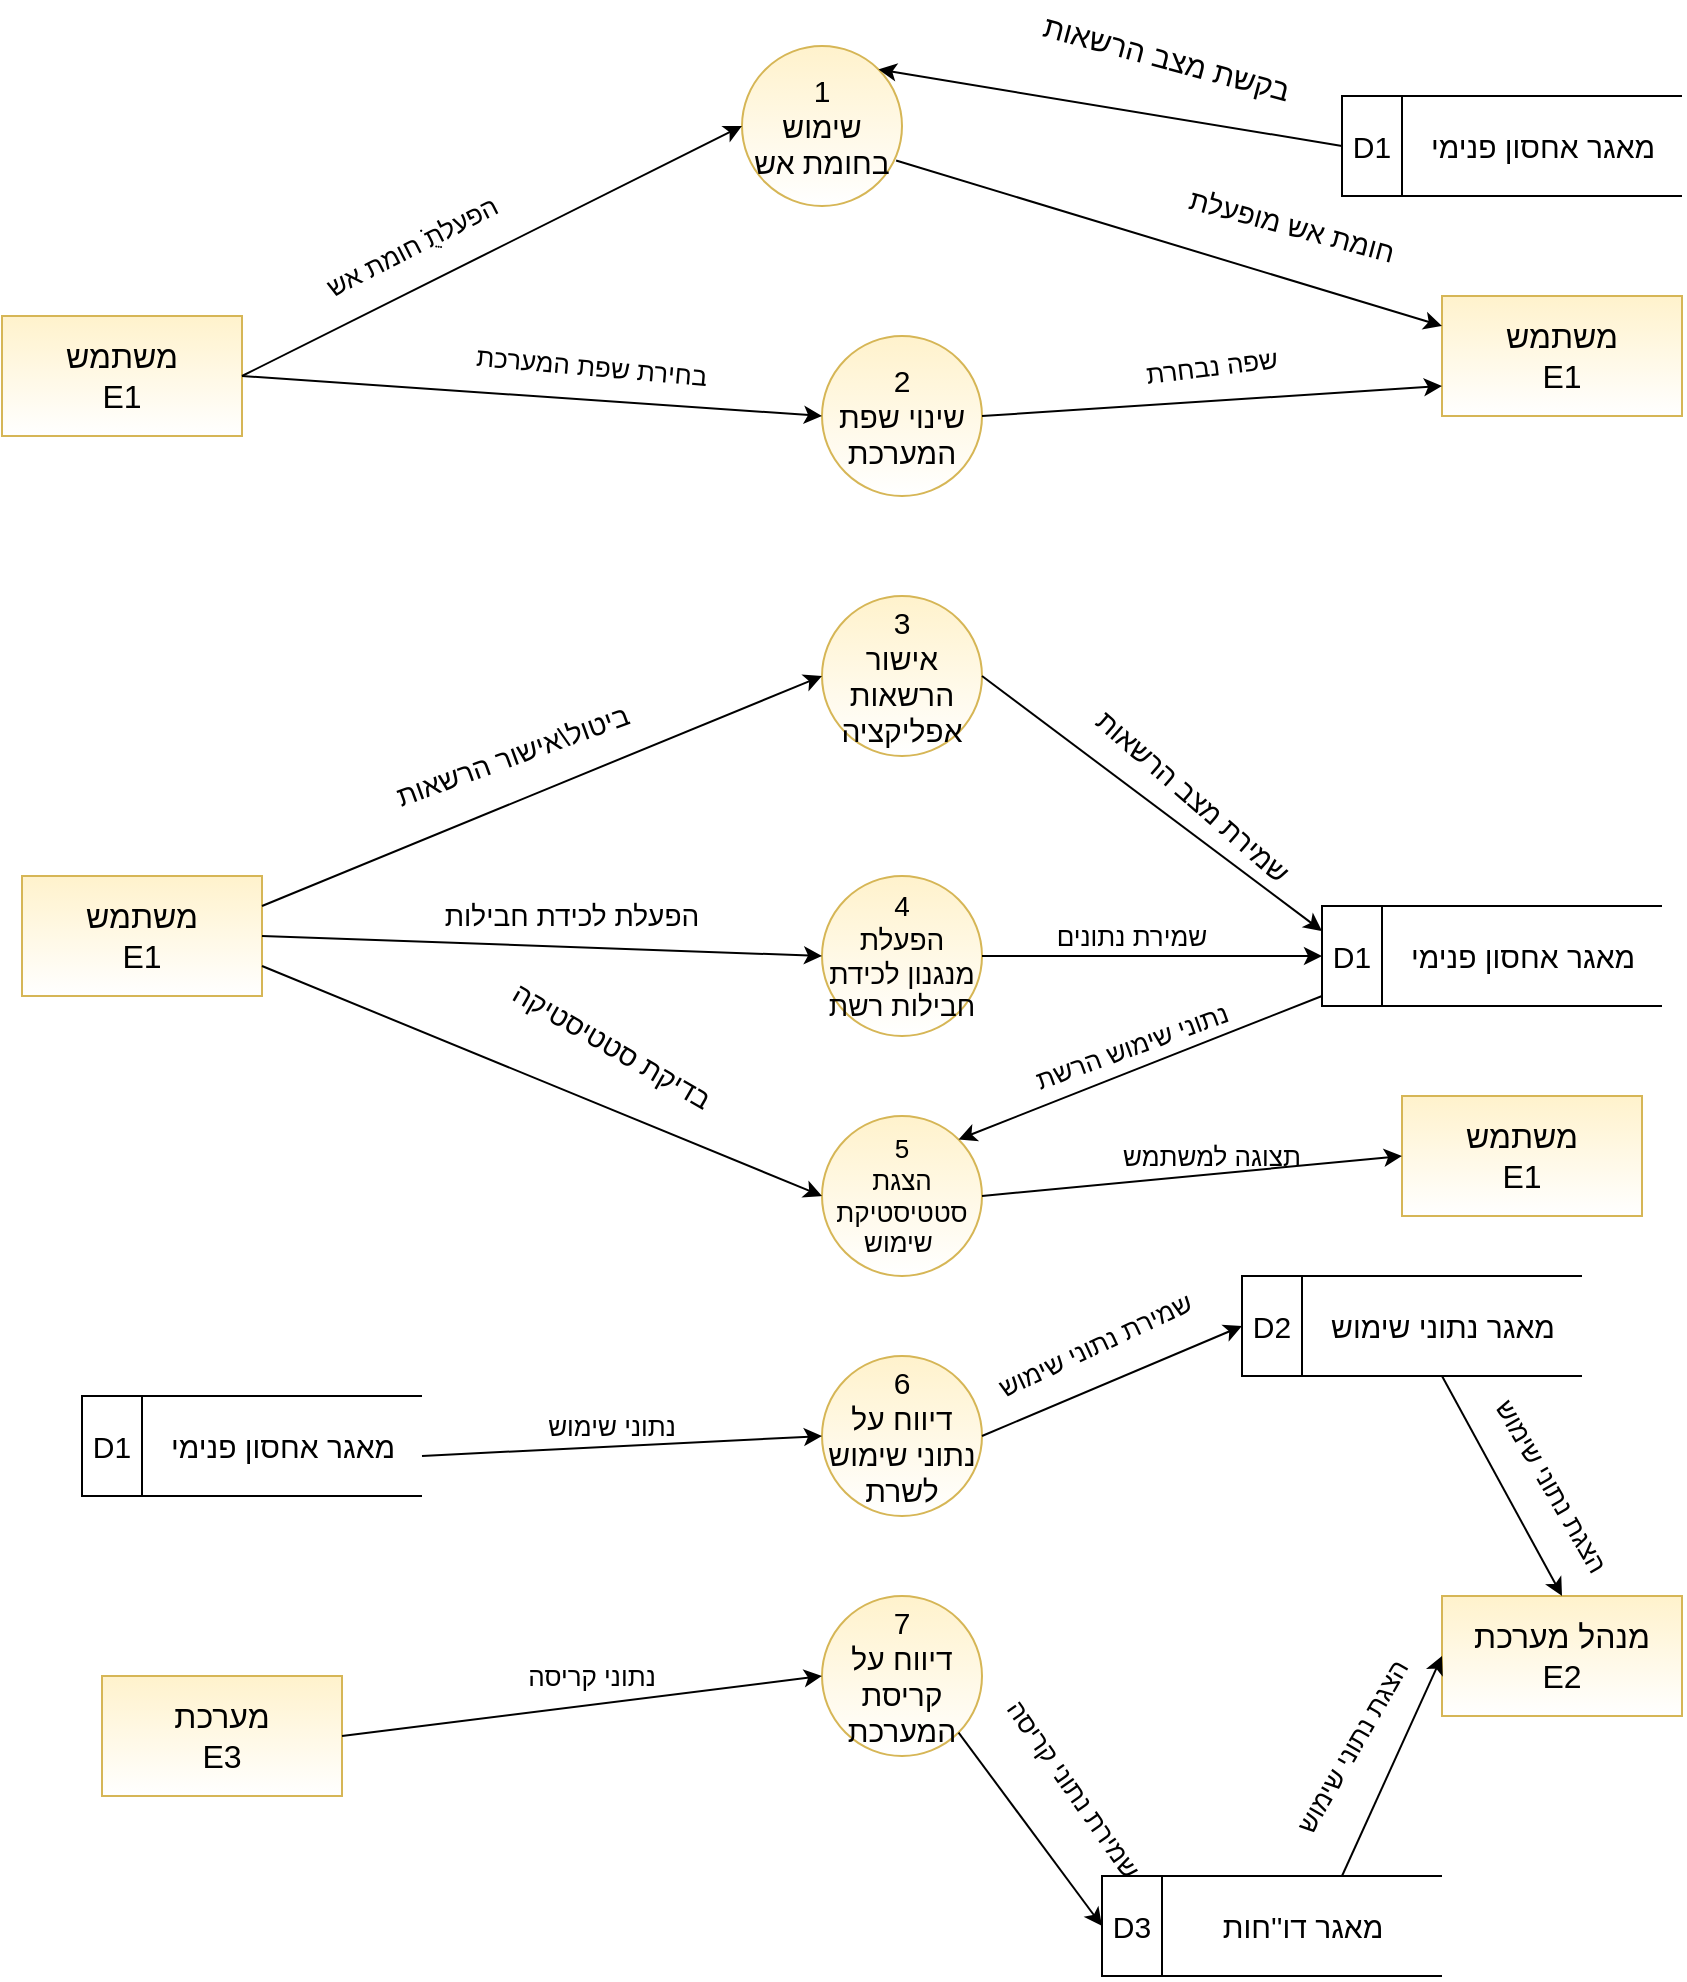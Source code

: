 <mxfile version="16.5.1" type="device"><diagram id="5tRhuL5AFnHsnhjPyixd" name="Page-1"><mxGraphModel dx="1038" dy="649" grid="1" gridSize="10" guides="1" tooltips="1" connect="1" arrows="1" fold="1" page="1" pageScale="1" pageWidth="850" pageHeight="1100" math="0" shadow="0"><root><mxCell id="0"/><mxCell id="1" parent="0"/><mxCell id="t57gy14syf44pCNcOkDA-2" value="&lt;font style=&quot;font-size: 16px&quot;&gt;משתמש&lt;br&gt;E1&lt;/font&gt;" style="rounded=0;whiteSpace=wrap;html=1;fillColor=#fff2cc;strokeColor=#d6b656;gradientColor=#ffffff;" parent="1" vertex="1"><mxGeometry y="230" width="120" height="60" as="geometry"/></mxCell><mxCell id="t57gy14syf44pCNcOkDA-6" value="&lt;font style=&quot;font-size: 15px&quot;&gt;2&lt;br&gt;שינוי שפת המערכת&lt;/font&gt;" style="ellipse;whiteSpace=wrap;html=1;aspect=fixed;fillColor=#fff2cc;strokeColor=#d6b656;gradientColor=#ffffff;" parent="1" vertex="1"><mxGeometry x="410" y="240" width="80" height="80" as="geometry"/></mxCell><mxCell id="t57gy14syf44pCNcOkDA-7" value="&lt;font style=&quot;font-size: 15px&quot;&gt;1&lt;br&gt;שימוש בחומת אש&lt;/font&gt;" style="ellipse;whiteSpace=wrap;html=1;aspect=fixed;fillColor=#fff2cc;strokeColor=#d6b656;gradientColor=#ffffff;" parent="1" vertex="1"><mxGeometry x="370" y="95" width="80" height="80" as="geometry"/></mxCell><mxCell id="t57gy14syf44pCNcOkDA-11" value="&lt;font style=&quot;font-size: 15px&quot;&gt;3&lt;br&gt;אישור הרשאות אפליקציה&lt;/font&gt;" style="ellipse;whiteSpace=wrap;html=1;aspect=fixed;fillColor=#fff2cc;strokeColor=#d6b656;gradientColor=#ffffff;" parent="1" vertex="1"><mxGeometry x="410" y="370" width="80" height="80" as="geometry"/></mxCell><mxCell id="t57gy14syf44pCNcOkDA-12" value="&lt;font style=&quot;font-size: 14px&quot;&gt;4&lt;br&gt;הפעלת מנגנון לכידת חבילות רשת&lt;/font&gt;" style="ellipse;whiteSpace=wrap;html=1;aspect=fixed;fillColor=#fff2cc;strokeColor=#d6b656;gradientColor=#ffffff;" parent="1" vertex="1"><mxGeometry x="410" y="510" width="80" height="80" as="geometry"/></mxCell><mxCell id="t57gy14syf44pCNcOkDA-13" value="&lt;font style=&quot;font-size: 13px&quot;&gt;5&lt;br&gt;הצגת סטטיסטיקת שימוש&amp;nbsp;&lt;/font&gt;" style="ellipse;whiteSpace=wrap;html=1;aspect=fixed;fillColor=#fff2cc;strokeColor=#d6b656;gradientColor=#ffffff;" parent="1" vertex="1"><mxGeometry x="410" y="630" width="80" height="80" as="geometry"/></mxCell><mxCell id="t57gy14syf44pCNcOkDA-15" value="&lt;font style=&quot;font-size: 15px&quot;&gt;6&lt;br&gt;דיווח על נתוני שימוש לשרת&lt;/font&gt;" style="ellipse;whiteSpace=wrap;html=1;aspect=fixed;fillColor=#fff2cc;strokeColor=#d6b656;gradientColor=#ffffff;" parent="1" vertex="1"><mxGeometry x="410" y="750" width="80" height="80" as="geometry"/></mxCell><mxCell id="t57gy14syf44pCNcOkDA-17" value="" style="endArrow=classic;html=1;rounded=0;fontSize=13;exitX=1;exitY=0.5;exitDx=0;exitDy=0;entryX=0;entryY=0.5;entryDx=0;entryDy=0;" parent="1" source="t57gy14syf44pCNcOkDA-2" target="t57gy14syf44pCNcOkDA-7" edge="1"><mxGeometry width="50" height="50" relative="1" as="geometry"><mxPoint x="160" y="120" as="sourcePoint"/><mxPoint x="330" y="180" as="targetPoint"/></mxGeometry></mxCell><mxCell id="t57gy14syf44pCNcOkDA-18" value="הפעלתֻׂׂ חומת אש" style="text;html=1;strokeColor=none;fillColor=none;align=center;verticalAlign=middle;whiteSpace=wrap;rounded=0;fontSize=13;rotation=333;" parent="1" vertex="1"><mxGeometry x="140" y="180" width="130" height="30" as="geometry"/></mxCell><mxCell id="t57gy14syf44pCNcOkDA-20" value="" style="endArrow=classic;html=1;rounded=0;fontSize=15;entryX=1;entryY=0;entryDx=0;entryDy=0;exitX=0;exitY=0.5;exitDx=0;exitDy=0;" parent="1" source="t57gy14syf44pCNcOkDA-3" target="t57gy14syf44pCNcOkDA-7" edge="1"><mxGeometry width="50" height="50" relative="1" as="geometry"><mxPoint x="710" y="140" as="sourcePoint"/><mxPoint x="380" y="140" as="targetPoint"/></mxGeometry></mxCell><mxCell id="t57gy14syf44pCNcOkDA-22" value="&amp;nbsp;בקשת מצב הרשאות" style="text;html=1;align=center;verticalAlign=middle;resizable=0;points=[];autosize=1;strokeColor=none;fillColor=none;fontSize=15;rotation=15;" parent="1" vertex="1"><mxGeometry x="510" y="90" width="140" height="20" as="geometry"/></mxCell><mxCell id="t57gy14syf44pCNcOkDA-26" value="&lt;font style=&quot;font-size: 16px&quot;&gt;משתמש&lt;br&gt;E1&lt;/font&gt;" style="rounded=0;whiteSpace=wrap;html=1;fillColor=#fff2cc;strokeColor=#d6b656;gradientColor=#ffffff;" parent="1" vertex="1"><mxGeometry x="720" y="220" width="120" height="60" as="geometry"/></mxCell><mxCell id="t57gy14syf44pCNcOkDA-27" value="" style="endArrow=classic;html=1;rounded=0;fontSize=15;exitX=0.963;exitY=0.716;exitDx=0;exitDy=0;exitPerimeter=0;entryX=0;entryY=0.25;entryDx=0;entryDy=0;" parent="1" source="t57gy14syf44pCNcOkDA-7" target="t57gy14syf44pCNcOkDA-26" edge="1"><mxGeometry width="50" height="50" relative="1" as="geometry"><mxPoint x="400" y="290" as="sourcePoint"/><mxPoint x="750" y="240" as="targetPoint"/></mxGeometry></mxCell><mxCell id="t57gy14syf44pCNcOkDA-30" value="&lt;font style=&quot;font-size: 14px&quot;&gt;חומת אש מופעלת&lt;/font&gt;" style="text;html=1;strokeColor=none;fillColor=none;align=center;verticalAlign=middle;whiteSpace=wrap;rounded=0;fontSize=13;rotation=15;" parent="1" vertex="1"><mxGeometry x="580" y="170" width="130" height="30" as="geometry"/></mxCell><mxCell id="t57gy14syf44pCNcOkDA-31" value="" style="endArrow=classic;html=1;rounded=0;fontSize=14;exitX=1;exitY=0.5;exitDx=0;exitDy=0;entryX=0;entryY=0.5;entryDx=0;entryDy=0;" parent="1" source="t57gy14syf44pCNcOkDA-2" edge="1"><mxGeometry width="50" height="50" relative="1" as="geometry"><mxPoint x="400" y="290" as="sourcePoint"/><mxPoint x="410" y="280" as="targetPoint"/></mxGeometry></mxCell><mxCell id="t57gy14syf44pCNcOkDA-32" value="" style="endArrow=classic;html=1;rounded=0;fontSize=14;entryX=0;entryY=0.75;entryDx=0;entryDy=0;exitX=1;exitY=0.5;exitDx=0;exitDy=0;" parent="1" target="t57gy14syf44pCNcOkDA-26" edge="1"><mxGeometry width="50" height="50" relative="1" as="geometry"><mxPoint x="490" y="280" as="sourcePoint"/><mxPoint x="450" y="240" as="targetPoint"/></mxGeometry></mxCell><mxCell id="t57gy14syf44pCNcOkDA-40" value="בחירת שפת המערכת" style="text;html=1;strokeColor=none;fillColor=none;align=center;verticalAlign=middle;whiteSpace=wrap;rounded=0;fontSize=13;rotation=5;" parent="1" vertex="1"><mxGeometry x="230" y="240" width="130" height="30" as="geometry"/></mxCell><mxCell id="t57gy14syf44pCNcOkDA-41" value="שפה נבחרת" style="text;html=1;strokeColor=none;fillColor=none;align=center;verticalAlign=middle;whiteSpace=wrap;rounded=0;fontSize=13;rotation=353;" parent="1" vertex="1"><mxGeometry x="540" y="240" width="130" height="30" as="geometry"/></mxCell><mxCell id="t57gy14syf44pCNcOkDA-42" value="&lt;font style=&quot;font-size: 16px&quot;&gt;משתמש&lt;br&gt;E1&lt;/font&gt;" style="rounded=0;whiteSpace=wrap;html=1;fillColor=#fff2cc;strokeColor=#d6b656;gradientColor=#ffffff;" parent="1" vertex="1"><mxGeometry x="10" y="510" width="120" height="60" as="geometry"/></mxCell><mxCell id="t57gy14syf44pCNcOkDA-43" value="" style="endArrow=classic;html=1;rounded=0;fontSize=14;exitX=1;exitY=0.25;exitDx=0;exitDy=0;entryX=0;entryY=0.5;entryDx=0;entryDy=0;" parent="1" source="t57gy14syf44pCNcOkDA-42" target="t57gy14syf44pCNcOkDA-11" edge="1"><mxGeometry width="50" height="50" relative="1" as="geometry"><mxPoint x="400" y="470" as="sourcePoint"/><mxPoint x="450" y="420" as="targetPoint"/></mxGeometry></mxCell><mxCell id="t57gy14syf44pCNcOkDA-44" value="ביטול\אישור הרשאות" style="text;html=1;align=center;verticalAlign=middle;resizable=0;points=[];autosize=1;strokeColor=none;fillColor=none;fontSize=14;rotation=-20;" parent="1" vertex="1"><mxGeometry x="190" y="440" width="130" height="20" as="geometry"/></mxCell><mxCell id="t57gy14syf44pCNcOkDA-46" value="" style="group" parent="1" vertex="1" connectable="0"><mxGeometry x="670" y="120" width="170" height="50" as="geometry"/></mxCell><mxCell id="t57gy14syf44pCNcOkDA-16" value="" style="group" parent="t57gy14syf44pCNcOkDA-46" vertex="1" connectable="0"><mxGeometry width="170" height="50" as="geometry"/></mxCell><mxCell id="t57gy14syf44pCNcOkDA-3" value="&lt;font style=&quot;font-size: 15px&quot;&gt;D1&lt;/font&gt;" style="rounded=0;whiteSpace=wrap;html=1;gradientColor=#ffffff;" parent="t57gy14syf44pCNcOkDA-16" vertex="1"><mxGeometry width="30" height="50" as="geometry"/></mxCell><mxCell id="t57gy14syf44pCNcOkDA-4" value="" style="endArrow=none;html=1;rounded=0;entryX=1;entryY=0;entryDx=0;entryDy=0;" parent="t57gy14syf44pCNcOkDA-16" target="t57gy14syf44pCNcOkDA-3" edge="1"><mxGeometry width="50" height="50" relative="1" as="geometry"><mxPoint x="170" as="sourcePoint"/><mxPoint x="-60" y="200" as="targetPoint"/></mxGeometry></mxCell><mxCell id="t57gy14syf44pCNcOkDA-5" value="" style="endArrow=none;html=1;rounded=0;entryX=1;entryY=1;entryDx=0;entryDy=0;" parent="t57gy14syf44pCNcOkDA-16" target="t57gy14syf44pCNcOkDA-3" edge="1"><mxGeometry width="50" height="50" relative="1" as="geometry"><mxPoint x="170" y="50" as="sourcePoint"/><mxPoint x="40" y="20" as="targetPoint"/></mxGeometry></mxCell><mxCell id="t57gy14syf44pCNcOkDA-19" value="&lt;font style=&quot;font-size: 15px&quot;&gt;מאגר אחסון פנימי&lt;/font&gt;" style="text;html=1;align=center;verticalAlign=middle;resizable=0;points=[];autosize=1;strokeColor=none;fillColor=none;fontSize=13;" parent="t57gy14syf44pCNcOkDA-46" vertex="1"><mxGeometry x="40" y="15" width="120" height="20" as="geometry"/></mxCell><mxCell id="t57gy14syf44pCNcOkDA-47" value="" style="group" parent="1" vertex="1" connectable="0"><mxGeometry x="660" y="525" width="170" height="50" as="geometry"/></mxCell><mxCell id="t57gy14syf44pCNcOkDA-48" value="" style="group" parent="t57gy14syf44pCNcOkDA-47" vertex="1" connectable="0"><mxGeometry width="170" height="50" as="geometry"/></mxCell><mxCell id="t57gy14syf44pCNcOkDA-49" value="&lt;font style=&quot;font-size: 15px&quot;&gt;D1&lt;/font&gt;" style="rounded=0;whiteSpace=wrap;html=1;gradientColor=#ffffff;" parent="t57gy14syf44pCNcOkDA-48" vertex="1"><mxGeometry width="30" height="50" as="geometry"/></mxCell><mxCell id="t57gy14syf44pCNcOkDA-50" value="" style="endArrow=none;html=1;rounded=0;entryX=1;entryY=0;entryDx=0;entryDy=0;" parent="t57gy14syf44pCNcOkDA-48" target="t57gy14syf44pCNcOkDA-49" edge="1"><mxGeometry width="50" height="50" relative="1" as="geometry"><mxPoint x="170" as="sourcePoint"/><mxPoint x="-60" y="200" as="targetPoint"/></mxGeometry></mxCell><mxCell id="t57gy14syf44pCNcOkDA-51" value="" style="endArrow=none;html=1;rounded=0;entryX=1;entryY=1;entryDx=0;entryDy=0;" parent="t57gy14syf44pCNcOkDA-48" target="t57gy14syf44pCNcOkDA-49" edge="1"><mxGeometry width="50" height="50" relative="1" as="geometry"><mxPoint x="170" y="50" as="sourcePoint"/><mxPoint x="40" y="20" as="targetPoint"/></mxGeometry></mxCell><mxCell id="t57gy14syf44pCNcOkDA-52" value="&lt;font style=&quot;font-size: 15px&quot;&gt;מאגר אחסון פנימי&lt;/font&gt;" style="text;html=1;align=center;verticalAlign=middle;resizable=0;points=[];autosize=1;strokeColor=none;fillColor=none;fontSize=13;" parent="t57gy14syf44pCNcOkDA-47" vertex="1"><mxGeometry x="40" y="15" width="120" height="20" as="geometry"/></mxCell><mxCell id="t57gy14syf44pCNcOkDA-53" value="" style="endArrow=classic;html=1;rounded=0;fontSize=14;entryX=0;entryY=0.25;entryDx=0;entryDy=0;exitX=1;exitY=0.5;exitDx=0;exitDy=0;" parent="1" source="t57gy14syf44pCNcOkDA-11" target="t57gy14syf44pCNcOkDA-49" edge="1"><mxGeometry width="50" height="50" relative="1" as="geometry"><mxPoint x="400" y="520" as="sourcePoint"/><mxPoint x="450" y="470" as="targetPoint"/></mxGeometry></mxCell><mxCell id="t57gy14syf44pCNcOkDA-54" value="שמירת מצב הרשאות" style="text;html=1;align=center;verticalAlign=middle;resizable=0;points=[];autosize=1;strokeColor=none;fillColor=none;fontSize=14;rotation=41;" parent="1" vertex="1"><mxGeometry x="530" y="460" width="130" height="20" as="geometry"/></mxCell><mxCell id="t57gy14syf44pCNcOkDA-55" value="" style="endArrow=classic;html=1;rounded=0;fontSize=14;exitX=1;exitY=0.5;exitDx=0;exitDy=0;entryX=0;entryY=0.5;entryDx=0;entryDy=0;" parent="1" source="t57gy14syf44pCNcOkDA-42" target="t57gy14syf44pCNcOkDA-12" edge="1"><mxGeometry width="50" height="50" relative="1" as="geometry"><mxPoint x="400" y="500" as="sourcePoint"/><mxPoint x="450" y="450" as="targetPoint"/></mxGeometry></mxCell><mxCell id="t57gy14syf44pCNcOkDA-56" value="" style="endArrow=classic;html=1;rounded=0;fontSize=14;exitX=1;exitY=0.5;exitDx=0;exitDy=0;entryX=0;entryY=0.5;entryDx=0;entryDy=0;" parent="1" source="t57gy14syf44pCNcOkDA-12" target="t57gy14syf44pCNcOkDA-49" edge="1"><mxGeometry width="50" height="50" relative="1" as="geometry"><mxPoint x="130" y="485" as="sourcePoint"/><mxPoint x="420" y="560.0" as="targetPoint"/></mxGeometry></mxCell><mxCell id="t57gy14syf44pCNcOkDA-57" value="&lt;font style=&quot;font-size: 14px&quot;&gt;הפעלת לכידת חבילות&lt;/font&gt;" style="text;html=1;strokeColor=none;fillColor=none;align=center;verticalAlign=middle;whiteSpace=wrap;rounded=0;fontSize=13;rotation=0;" parent="1" vertex="1"><mxGeometry x="220" y="515" width="130" height="30" as="geometry"/></mxCell><mxCell id="t57gy14syf44pCNcOkDA-59" value="שמירת נתונים" style="text;html=1;strokeColor=none;fillColor=none;align=center;verticalAlign=middle;whiteSpace=wrap;rounded=0;fontSize=13;rotation=0;" parent="1" vertex="1"><mxGeometry x="500" y="525" width="130" height="30" as="geometry"/></mxCell><mxCell id="t57gy14syf44pCNcOkDA-60" value="" style="endArrow=classic;html=1;rounded=0;fontSize=14;exitX=1;exitY=0.75;exitDx=0;exitDy=0;entryX=0;entryY=0.5;entryDx=0;entryDy=0;" parent="1" source="t57gy14syf44pCNcOkDA-42" target="t57gy14syf44pCNcOkDA-13" edge="1"><mxGeometry width="50" height="50" relative="1" as="geometry"><mxPoint x="400" y="740" as="sourcePoint"/><mxPoint x="450" y="690" as="targetPoint"/></mxGeometry></mxCell><mxCell id="t57gy14syf44pCNcOkDA-61" value="" style="endArrow=classic;html=1;rounded=0;fontSize=14;entryX=1;entryY=0;entryDx=0;entryDy=0;" parent="1" target="t57gy14syf44pCNcOkDA-13" edge="1"><mxGeometry width="50" height="50" relative="1" as="geometry"><mxPoint x="660" y="570" as="sourcePoint"/><mxPoint x="490" y="670" as="targetPoint"/></mxGeometry></mxCell><mxCell id="t57gy14syf44pCNcOkDA-63" value="" style="group" parent="1" vertex="1" connectable="0"><mxGeometry x="40" y="770" width="170" height="50" as="geometry"/></mxCell><mxCell id="t57gy14syf44pCNcOkDA-64" value="" style="group" parent="t57gy14syf44pCNcOkDA-63" vertex="1" connectable="0"><mxGeometry width="170" height="50" as="geometry"/></mxCell><mxCell id="t57gy14syf44pCNcOkDA-65" value="&lt;font style=&quot;font-size: 15px&quot;&gt;D1&lt;/font&gt;" style="rounded=0;whiteSpace=wrap;html=1;gradientColor=#ffffff;" parent="t57gy14syf44pCNcOkDA-64" vertex="1"><mxGeometry width="30" height="50" as="geometry"/></mxCell><mxCell id="t57gy14syf44pCNcOkDA-66" value="" style="endArrow=none;html=1;rounded=0;entryX=1;entryY=0;entryDx=0;entryDy=0;" parent="t57gy14syf44pCNcOkDA-64" target="t57gy14syf44pCNcOkDA-65" edge="1"><mxGeometry width="50" height="50" relative="1" as="geometry"><mxPoint x="170" as="sourcePoint"/><mxPoint x="-60" y="200" as="targetPoint"/></mxGeometry></mxCell><mxCell id="t57gy14syf44pCNcOkDA-67" value="" style="endArrow=none;html=1;rounded=0;entryX=1;entryY=1;entryDx=0;entryDy=0;" parent="t57gy14syf44pCNcOkDA-64" target="t57gy14syf44pCNcOkDA-65" edge="1"><mxGeometry width="50" height="50" relative="1" as="geometry"><mxPoint x="170" y="50" as="sourcePoint"/><mxPoint x="40" y="20" as="targetPoint"/></mxGeometry></mxCell><mxCell id="t57gy14syf44pCNcOkDA-68" value="&lt;font style=&quot;font-size: 15px&quot;&gt;מאגר אחסון פנימי&lt;/font&gt;" style="text;html=1;align=center;verticalAlign=middle;resizable=0;points=[];autosize=1;strokeColor=none;fillColor=none;fontSize=13;" parent="t57gy14syf44pCNcOkDA-63" vertex="1"><mxGeometry x="40" y="15" width="120" height="20" as="geometry"/></mxCell><mxCell id="t57gy14syf44pCNcOkDA-69" value="" style="endArrow=classic;html=1;rounded=0;fontSize=15;entryX=0;entryY=0.5;entryDx=0;entryDy=0;" parent="1" target="t57gy14syf44pCNcOkDA-15" edge="1"><mxGeometry width="50" height="50" relative="1" as="geometry"><mxPoint x="210" y="800" as="sourcePoint"/><mxPoint x="450" y="570" as="targetPoint"/></mxGeometry></mxCell><mxCell id="t57gy14syf44pCNcOkDA-70" value="" style="group" parent="1" vertex="1" connectable="0"><mxGeometry x="620" y="710" width="170" height="50" as="geometry"/></mxCell><mxCell id="t57gy14syf44pCNcOkDA-71" value="" style="group" parent="t57gy14syf44pCNcOkDA-70" vertex="1" connectable="0"><mxGeometry width="170" height="50" as="geometry"/></mxCell><mxCell id="t57gy14syf44pCNcOkDA-72" value="&lt;font style=&quot;font-size: 15px&quot;&gt;D2&lt;/font&gt;" style="rounded=0;whiteSpace=wrap;html=1;gradientColor=#ffffff;" parent="t57gy14syf44pCNcOkDA-71" vertex="1"><mxGeometry width="30" height="50" as="geometry"/></mxCell><mxCell id="t57gy14syf44pCNcOkDA-73" value="" style="endArrow=none;html=1;rounded=0;entryX=1;entryY=0;entryDx=0;entryDy=0;" parent="t57gy14syf44pCNcOkDA-71" target="t57gy14syf44pCNcOkDA-72" edge="1"><mxGeometry width="50" height="50" relative="1" as="geometry"><mxPoint x="170" as="sourcePoint"/><mxPoint x="-60" y="200" as="targetPoint"/></mxGeometry></mxCell><mxCell id="t57gy14syf44pCNcOkDA-74" value="" style="endArrow=none;html=1;rounded=0;entryX=1;entryY=1;entryDx=0;entryDy=0;" parent="t57gy14syf44pCNcOkDA-71" target="t57gy14syf44pCNcOkDA-72" edge="1"><mxGeometry width="50" height="50" relative="1" as="geometry"><mxPoint x="170" y="50" as="sourcePoint"/><mxPoint x="40" y="20" as="targetPoint"/></mxGeometry></mxCell><mxCell id="t57gy14syf44pCNcOkDA-75" value="&lt;font style=&quot;font-size: 15px&quot;&gt;מאגר נתוני שימוש&lt;/font&gt;" style="text;html=1;align=center;verticalAlign=middle;resizable=0;points=[];autosize=1;strokeColor=none;fillColor=none;fontSize=13;" parent="t57gy14syf44pCNcOkDA-70" vertex="1"><mxGeometry x="40" y="15" width="120" height="20" as="geometry"/></mxCell><mxCell id="t57gy14syf44pCNcOkDA-76" value="" style="endArrow=classic;html=1;rounded=0;fontSize=15;exitX=1;exitY=0.5;exitDx=0;exitDy=0;entryX=0;entryY=0.5;entryDx=0;entryDy=0;" parent="1" source="t57gy14syf44pCNcOkDA-15" target="t57gy14syf44pCNcOkDA-72" edge="1"><mxGeometry width="50" height="50" relative="1" as="geometry"><mxPoint x="400" y="620" as="sourcePoint"/><mxPoint x="640" y="780" as="targetPoint"/></mxGeometry></mxCell><mxCell id="t57gy14syf44pCNcOkDA-77" value="&lt;font style=&quot;font-size: 16px&quot;&gt;מנהל מערכת&lt;br&gt;E2&lt;/font&gt;" style="rounded=0;whiteSpace=wrap;html=1;fillColor=#fff2cc;strokeColor=#d6b656;gradientColor=#ffffff;" parent="1" vertex="1"><mxGeometry x="720" y="870" width="120" height="60" as="geometry"/></mxCell><mxCell id="t57gy14syf44pCNcOkDA-78" value="" style="endArrow=classic;html=1;rounded=0;fontSize=15;entryX=0.5;entryY=0;entryDx=0;entryDy=0;" parent="1" target="t57gy14syf44pCNcOkDA-77" edge="1"><mxGeometry width="50" height="50" relative="1" as="geometry"><mxPoint x="720" y="760" as="sourcePoint"/><mxPoint x="450" y="610" as="targetPoint"/></mxGeometry></mxCell><mxCell id="t57gy14syf44pCNcOkDA-79" value="&lt;font style=&quot;font-size: 16px&quot;&gt;משתמש&lt;br&gt;E1&lt;/font&gt;" style="rounded=0;whiteSpace=wrap;html=1;fillColor=#fff2cc;strokeColor=#d6b656;gradientColor=#ffffff;" parent="1" vertex="1"><mxGeometry x="700" y="620" width="120" height="60" as="geometry"/></mxCell><mxCell id="t57gy14syf44pCNcOkDA-80" value="" style="endArrow=classic;html=1;rounded=0;fontSize=15;entryX=0;entryY=0.5;entryDx=0;entryDy=0;exitX=1;exitY=0.5;exitDx=0;exitDy=0;" parent="1" source="t57gy14syf44pCNcOkDA-13" target="t57gy14syf44pCNcOkDA-79" edge="1"><mxGeometry width="50" height="50" relative="1" as="geometry"><mxPoint x="400" y="660" as="sourcePoint"/><mxPoint x="450" y="610" as="targetPoint"/></mxGeometry></mxCell><mxCell id="t57gy14syf44pCNcOkDA-83" value="" style="group" parent="1" vertex="1" connectable="0"><mxGeometry x="550" y="1010" width="170" height="50" as="geometry"/></mxCell><mxCell id="t57gy14syf44pCNcOkDA-84" value="" style="group" parent="t57gy14syf44pCNcOkDA-83" vertex="1" connectable="0"><mxGeometry width="170" height="50" as="geometry"/></mxCell><mxCell id="t57gy14syf44pCNcOkDA-85" value="&lt;font style=&quot;font-size: 15px&quot;&gt;D3&lt;/font&gt;" style="rounded=0;whiteSpace=wrap;html=1;gradientColor=#ffffff;" parent="t57gy14syf44pCNcOkDA-84" vertex="1"><mxGeometry width="30" height="50" as="geometry"/></mxCell><mxCell id="t57gy14syf44pCNcOkDA-86" value="" style="endArrow=none;html=1;rounded=0;entryX=1;entryY=0;entryDx=0;entryDy=0;" parent="t57gy14syf44pCNcOkDA-84" target="t57gy14syf44pCNcOkDA-85" edge="1"><mxGeometry width="50" height="50" relative="1" as="geometry"><mxPoint x="170" as="sourcePoint"/><mxPoint x="-60" y="200" as="targetPoint"/></mxGeometry></mxCell><mxCell id="t57gy14syf44pCNcOkDA-87" value="" style="endArrow=none;html=1;rounded=0;entryX=1;entryY=1;entryDx=0;entryDy=0;" parent="t57gy14syf44pCNcOkDA-84" target="t57gy14syf44pCNcOkDA-85" edge="1"><mxGeometry width="50" height="50" relative="1" as="geometry"><mxPoint x="170" y="50" as="sourcePoint"/><mxPoint x="40" y="20" as="targetPoint"/></mxGeometry></mxCell><mxCell id="t57gy14syf44pCNcOkDA-88" value="&lt;font style=&quot;font-size: 15px&quot;&gt;מאגר דו''חות&lt;/font&gt;" style="text;html=1;align=center;verticalAlign=middle;resizable=0;points=[];autosize=1;strokeColor=none;fillColor=none;fontSize=13;" parent="t57gy14syf44pCNcOkDA-83" vertex="1"><mxGeometry x="55" y="15" width="90" height="20" as="geometry"/></mxCell><mxCell id="t57gy14syf44pCNcOkDA-89" value="&lt;font style=&quot;font-size: 15px&quot;&gt;7&lt;br&gt;דיווח על קריסת המערכת&lt;/font&gt;" style="ellipse;whiteSpace=wrap;html=1;aspect=fixed;fillColor=#fff2cc;strokeColor=#d6b656;gradientColor=#ffffff;" parent="1" vertex="1"><mxGeometry x="410" y="870" width="80" height="80" as="geometry"/></mxCell><mxCell id="t57gy14syf44pCNcOkDA-90" value="" style="endArrow=classic;html=1;rounded=0;fontSize=15;entryX=0;entryY=0.5;entryDx=0;entryDy=0;exitX=1;exitY=1;exitDx=0;exitDy=0;" parent="1" source="t57gy14syf44pCNcOkDA-89" target="t57gy14syf44pCNcOkDA-85" edge="1"><mxGeometry width="50" height="50" relative="1" as="geometry"><mxPoint x="400" y="770" as="sourcePoint"/><mxPoint x="450" y="720" as="targetPoint"/></mxGeometry></mxCell><mxCell id="t57gy14syf44pCNcOkDA-92" value="" style="endArrow=classic;html=1;rounded=0;fontSize=15;entryX=0;entryY=0.5;entryDx=0;entryDy=0;" parent="1" target="t57gy14syf44pCNcOkDA-77" edge="1"><mxGeometry width="50" height="50" relative="1" as="geometry"><mxPoint x="670" y="1010" as="sourcePoint"/><mxPoint x="450" y="720" as="targetPoint"/></mxGeometry></mxCell><mxCell id="t57gy14syf44pCNcOkDA-93" value="&lt;font style=&quot;font-size: 16px&quot;&gt;מערכת&lt;br&gt;E3&lt;/font&gt;" style="rounded=0;whiteSpace=wrap;html=1;fillColor=#fff2cc;strokeColor=#d6b656;gradientColor=#ffffff;" parent="1" vertex="1"><mxGeometry x="50" y="910" width="120" height="60" as="geometry"/></mxCell><mxCell id="t57gy14syf44pCNcOkDA-94" value="" style="endArrow=classic;html=1;rounded=0;fontSize=15;exitX=1;exitY=0.5;exitDx=0;exitDy=0;entryX=0;entryY=0.5;entryDx=0;entryDy=0;" parent="1" source="t57gy14syf44pCNcOkDA-93" target="t57gy14syf44pCNcOkDA-89" edge="1"><mxGeometry width="50" height="50" relative="1" as="geometry"><mxPoint x="400" y="770" as="sourcePoint"/><mxPoint x="450" y="720" as="targetPoint"/></mxGeometry></mxCell><mxCell id="t57gy14syf44pCNcOkDA-95" value="נתוני שימוש הרשת" style="text;html=1;strokeColor=none;fillColor=none;align=center;verticalAlign=middle;whiteSpace=wrap;rounded=0;fontSize=13;rotation=-20;" parent="1" vertex="1"><mxGeometry x="500" y="580" width="130" height="30" as="geometry"/></mxCell><mxCell id="t57gy14syf44pCNcOkDA-96" value="תצוגה למשתמש" style="text;html=1;strokeColor=none;fillColor=none;align=center;verticalAlign=middle;whiteSpace=wrap;rounded=0;fontSize=13;rotation=0;" parent="1" vertex="1"><mxGeometry x="540" y="635" width="130" height="30" as="geometry"/></mxCell><mxCell id="t57gy14syf44pCNcOkDA-97" value="&lt;font style=&quot;font-size: 14px&quot;&gt;בדיקת סטטיסטיקה&lt;/font&gt;" style="text;html=1;strokeColor=none;fillColor=none;align=center;verticalAlign=middle;whiteSpace=wrap;rounded=0;fontSize=13;rotation=30;" parent="1" vertex="1"><mxGeometry x="240" y="580" width="130" height="30" as="geometry"/></mxCell><mxCell id="t57gy14syf44pCNcOkDA-98" value="נתוני שימוש" style="text;html=1;strokeColor=none;fillColor=none;align=center;verticalAlign=middle;whiteSpace=wrap;rounded=0;fontSize=13;rotation=0;" parent="1" vertex="1"><mxGeometry x="240" y="770" width="130" height="30" as="geometry"/></mxCell><mxCell id="t57gy14syf44pCNcOkDA-99" value="&amp;nbsp;שמירת נתוני שימוש" style="text;html=1;strokeColor=none;fillColor=none;align=center;verticalAlign=middle;whiteSpace=wrap;rounded=0;fontSize=13;rotation=-25;" parent="1" vertex="1"><mxGeometry x="480" y="730" width="130" height="30" as="geometry"/></mxCell><mxCell id="t57gy14syf44pCNcOkDA-100" value="&amp;nbsp;הצגת נתוני שימוש&amp;nbsp;" style="text;html=1;strokeColor=none;fillColor=none;align=center;verticalAlign=middle;whiteSpace=wrap;rounded=0;fontSize=13;rotation=60;" parent="1" vertex="1"><mxGeometry x="710" y="800" width="130" height="30" as="geometry"/></mxCell><mxCell id="t57gy14syf44pCNcOkDA-101" value="נתוני קריסה" style="text;html=1;strokeColor=none;fillColor=none;align=center;verticalAlign=middle;whiteSpace=wrap;rounded=0;fontSize=13;rotation=0;" parent="1" vertex="1"><mxGeometry x="230" y="895" width="130" height="30" as="geometry"/></mxCell><mxCell id="t57gy14syf44pCNcOkDA-102" value="&amp;nbsp;שמירת נתוני קריסה" style="text;html=1;strokeColor=none;fillColor=none;align=center;verticalAlign=middle;whiteSpace=wrap;rounded=0;fontSize=13;rotation=55;" parent="1" vertex="1"><mxGeometry x="470" y="950" width="130" height="30" as="geometry"/></mxCell><mxCell id="t57gy14syf44pCNcOkDA-103" value="&amp;nbsp;הצגת נתוני שימוש&amp;nbsp;" style="text;html=1;strokeColor=none;fillColor=none;align=center;verticalAlign=middle;whiteSpace=wrap;rounded=0;fontSize=13;rotation=-60;" parent="1" vertex="1"><mxGeometry x="610" y="930" width="130" height="30" as="geometry"/></mxCell></root></mxGraphModel></diagram></mxfile>